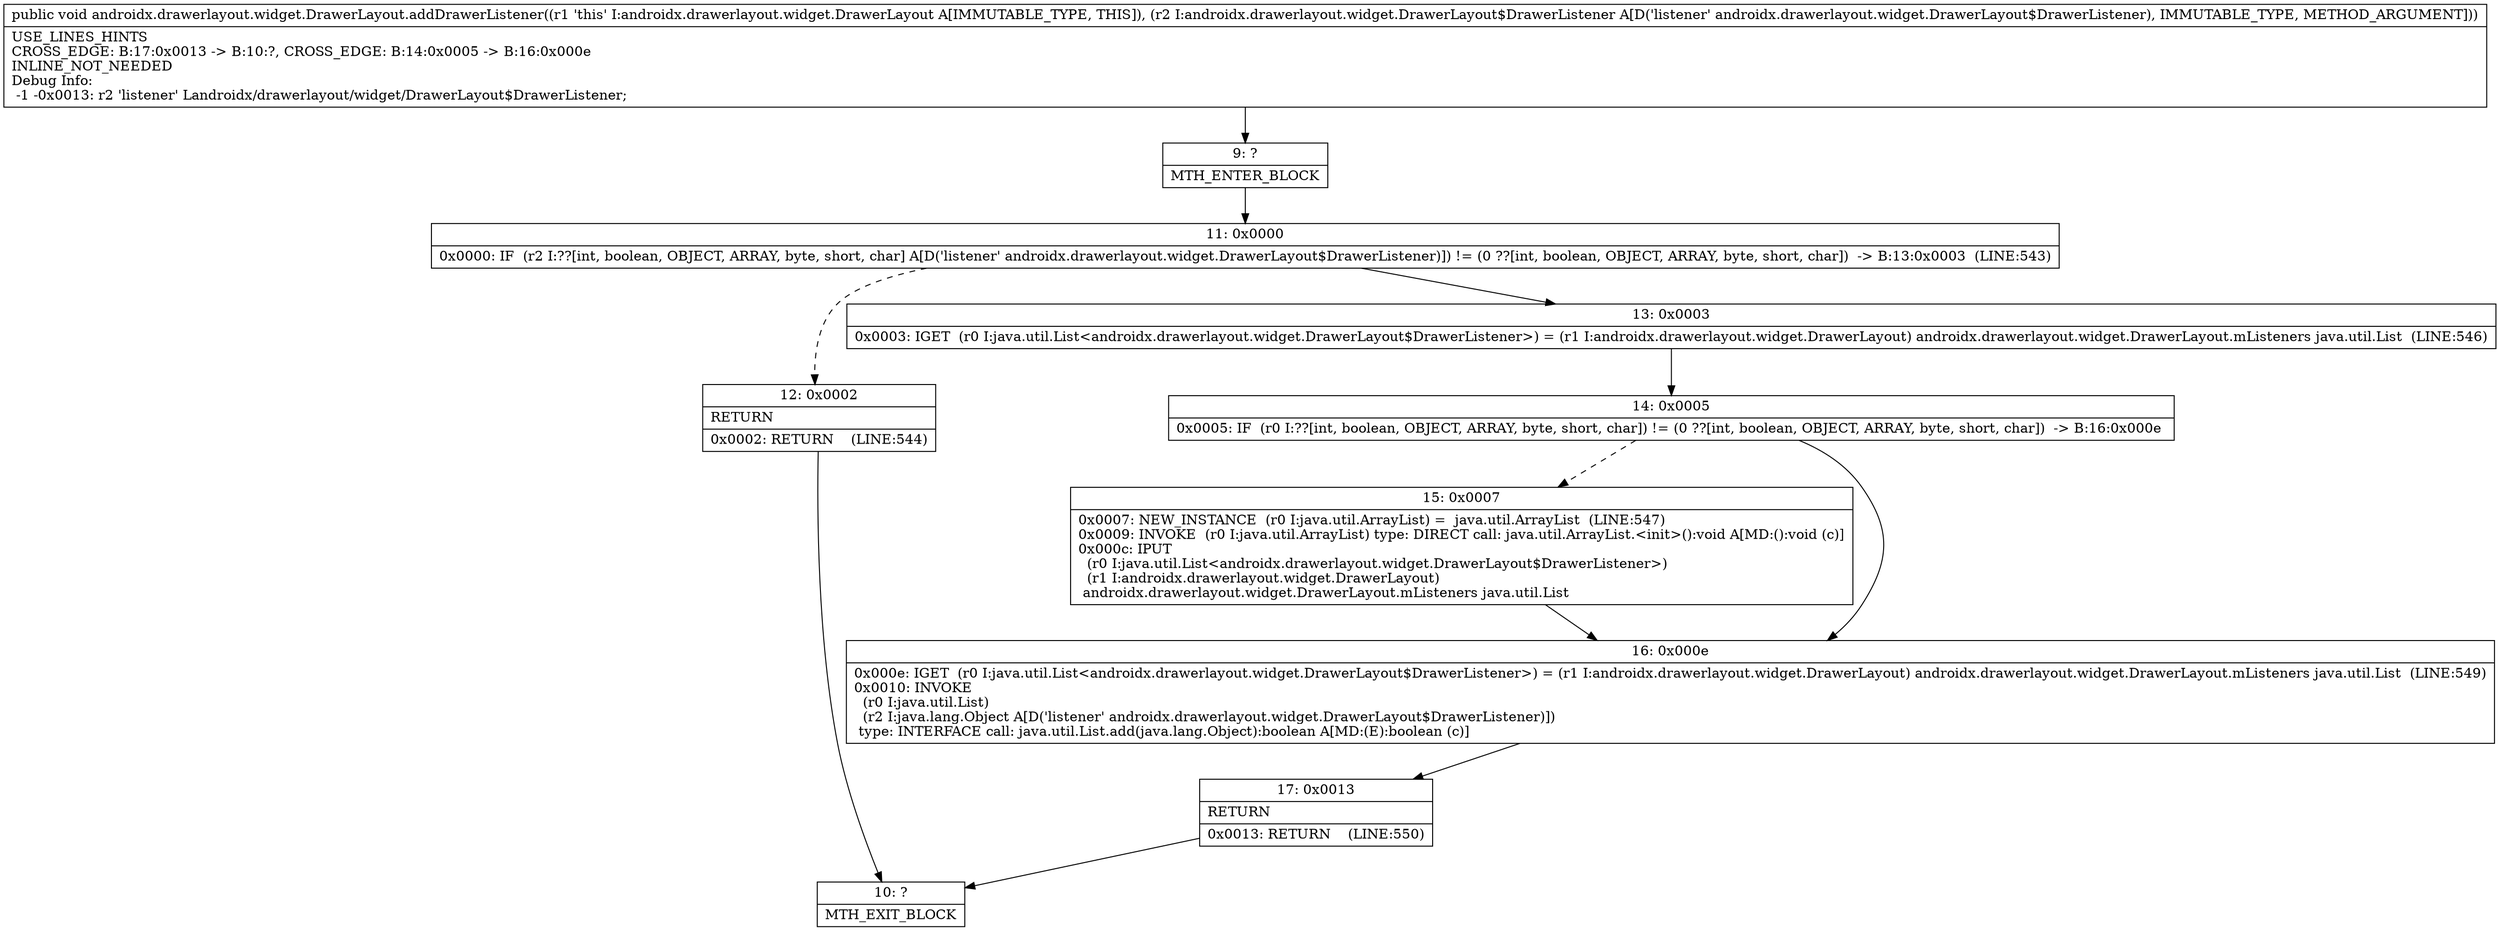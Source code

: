 digraph "CFG forandroidx.drawerlayout.widget.DrawerLayout.addDrawerListener(Landroidx\/drawerlayout\/widget\/DrawerLayout$DrawerListener;)V" {
Node_9 [shape=record,label="{9\:\ ?|MTH_ENTER_BLOCK\l}"];
Node_11 [shape=record,label="{11\:\ 0x0000|0x0000: IF  (r2 I:??[int, boolean, OBJECT, ARRAY, byte, short, char] A[D('listener' androidx.drawerlayout.widget.DrawerLayout$DrawerListener)]) != (0 ??[int, boolean, OBJECT, ARRAY, byte, short, char])  \-\> B:13:0x0003  (LINE:543)\l}"];
Node_12 [shape=record,label="{12\:\ 0x0002|RETURN\l|0x0002: RETURN    (LINE:544)\l}"];
Node_10 [shape=record,label="{10\:\ ?|MTH_EXIT_BLOCK\l}"];
Node_13 [shape=record,label="{13\:\ 0x0003|0x0003: IGET  (r0 I:java.util.List\<androidx.drawerlayout.widget.DrawerLayout$DrawerListener\>) = (r1 I:androidx.drawerlayout.widget.DrawerLayout) androidx.drawerlayout.widget.DrawerLayout.mListeners java.util.List  (LINE:546)\l}"];
Node_14 [shape=record,label="{14\:\ 0x0005|0x0005: IF  (r0 I:??[int, boolean, OBJECT, ARRAY, byte, short, char]) != (0 ??[int, boolean, OBJECT, ARRAY, byte, short, char])  \-\> B:16:0x000e \l}"];
Node_15 [shape=record,label="{15\:\ 0x0007|0x0007: NEW_INSTANCE  (r0 I:java.util.ArrayList) =  java.util.ArrayList  (LINE:547)\l0x0009: INVOKE  (r0 I:java.util.ArrayList) type: DIRECT call: java.util.ArrayList.\<init\>():void A[MD:():void (c)]\l0x000c: IPUT  \l  (r0 I:java.util.List\<androidx.drawerlayout.widget.DrawerLayout$DrawerListener\>)\l  (r1 I:androidx.drawerlayout.widget.DrawerLayout)\l androidx.drawerlayout.widget.DrawerLayout.mListeners java.util.List \l}"];
Node_16 [shape=record,label="{16\:\ 0x000e|0x000e: IGET  (r0 I:java.util.List\<androidx.drawerlayout.widget.DrawerLayout$DrawerListener\>) = (r1 I:androidx.drawerlayout.widget.DrawerLayout) androidx.drawerlayout.widget.DrawerLayout.mListeners java.util.List  (LINE:549)\l0x0010: INVOKE  \l  (r0 I:java.util.List)\l  (r2 I:java.lang.Object A[D('listener' androidx.drawerlayout.widget.DrawerLayout$DrawerListener)])\l type: INTERFACE call: java.util.List.add(java.lang.Object):boolean A[MD:(E):boolean (c)]\l}"];
Node_17 [shape=record,label="{17\:\ 0x0013|RETURN\l|0x0013: RETURN    (LINE:550)\l}"];
MethodNode[shape=record,label="{public void androidx.drawerlayout.widget.DrawerLayout.addDrawerListener((r1 'this' I:androidx.drawerlayout.widget.DrawerLayout A[IMMUTABLE_TYPE, THIS]), (r2 I:androidx.drawerlayout.widget.DrawerLayout$DrawerListener A[D('listener' androidx.drawerlayout.widget.DrawerLayout$DrawerListener), IMMUTABLE_TYPE, METHOD_ARGUMENT]))  | USE_LINES_HINTS\lCROSS_EDGE: B:17:0x0013 \-\> B:10:?, CROSS_EDGE: B:14:0x0005 \-\> B:16:0x000e\lINLINE_NOT_NEEDED\lDebug Info:\l  \-1 \-0x0013: r2 'listener' Landroidx\/drawerlayout\/widget\/DrawerLayout$DrawerListener;\l}"];
MethodNode -> Node_9;Node_9 -> Node_11;
Node_11 -> Node_12[style=dashed];
Node_11 -> Node_13;
Node_12 -> Node_10;
Node_13 -> Node_14;
Node_14 -> Node_15[style=dashed];
Node_14 -> Node_16;
Node_15 -> Node_16;
Node_16 -> Node_17;
Node_17 -> Node_10;
}

